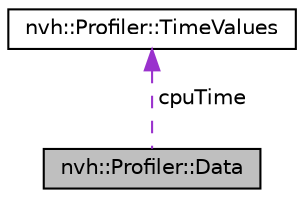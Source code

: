 digraph "nvh::Profiler::Data"
{
 // LATEX_PDF_SIZE
  edge [fontname="Helvetica",fontsize="10",labelfontname="Helvetica",labelfontsize="10"];
  node [fontname="Helvetica",fontsize="10",shape=record];
  Node1 [label="nvh::Profiler::Data",height=0.2,width=0.4,color="black", fillcolor="grey75", style="filled", fontcolor="black",tooltip=" "];
  Node2 -> Node1 [dir="back",color="darkorchid3",fontsize="10",style="dashed",label=" cpuTime" ,fontname="Helvetica"];
  Node2 [label="nvh::Profiler::TimeValues",height=0.2,width=0.4,color="black", fillcolor="white", style="filled",URL="$structnvh_1_1_profiler_1_1_time_values.html",tooltip=" "];
}
